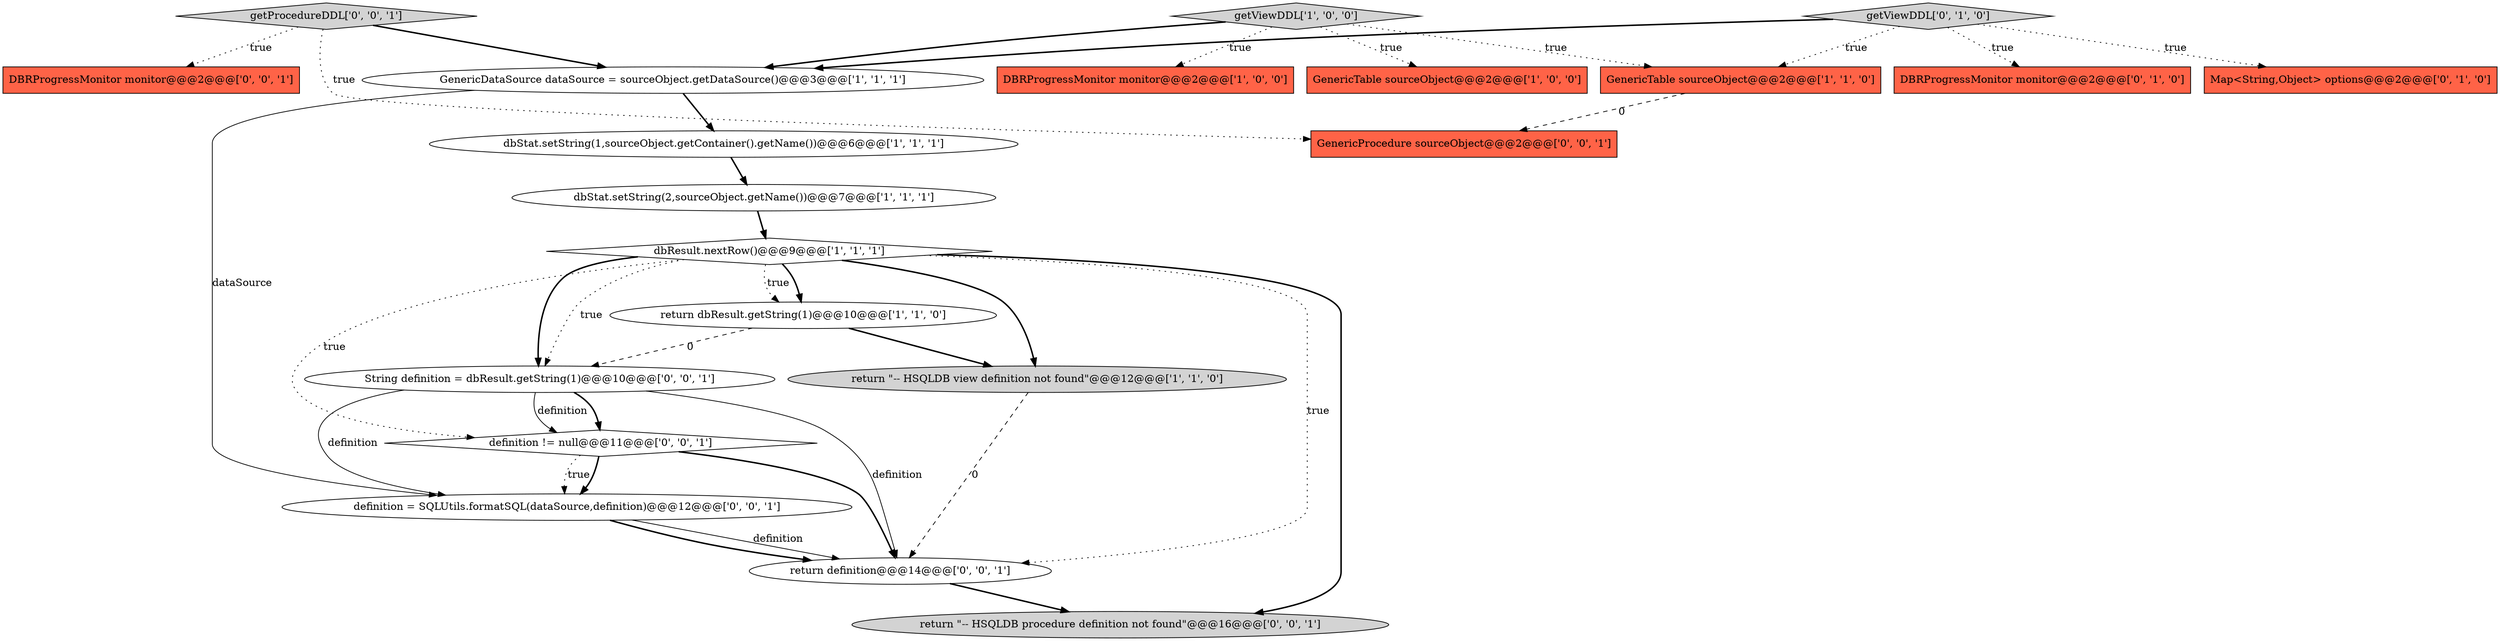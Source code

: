 digraph {
18 [style = filled, label = "String definition = dbResult.getString(1)@@@10@@@['0', '0', '1']", fillcolor = white, shape = ellipse image = "AAA0AAABBB3BBB"];
1 [style = filled, label = "dbResult.nextRow()@@@9@@@['1', '1', '1']", fillcolor = white, shape = diamond image = "AAA0AAABBB1BBB"];
15 [style = filled, label = "getProcedureDDL['0', '0', '1']", fillcolor = lightgray, shape = diamond image = "AAA0AAABBB3BBB"];
8 [style = filled, label = "dbStat.setString(1,sourceObject.getContainer().getName())@@@6@@@['1', '1', '1']", fillcolor = white, shape = ellipse image = "AAA0AAABBB1BBB"];
3 [style = filled, label = "getViewDDL['1', '0', '0']", fillcolor = lightgray, shape = diamond image = "AAA0AAABBB1BBB"];
19 [style = filled, label = "definition != null@@@11@@@['0', '0', '1']", fillcolor = white, shape = diamond image = "AAA0AAABBB3BBB"];
9 [style = filled, label = "GenericTable sourceObject@@@2@@@['1', '1', '0']", fillcolor = tomato, shape = box image = "AAA0AAABBB1BBB"];
2 [style = filled, label = "DBRProgressMonitor monitor@@@2@@@['1', '0', '0']", fillcolor = tomato, shape = box image = "AAA0AAABBB1BBB"];
7 [style = filled, label = "return \"-- HSQLDB view definition not found\"@@@12@@@['1', '1', '0']", fillcolor = lightgray, shape = ellipse image = "AAA0AAABBB1BBB"];
14 [style = filled, label = "DBRProgressMonitor monitor@@@2@@@['0', '0', '1']", fillcolor = tomato, shape = box image = "AAA0AAABBB3BBB"];
17 [style = filled, label = "GenericProcedure sourceObject@@@2@@@['0', '0', '1']", fillcolor = tomato, shape = box image = "AAA0AAABBB3BBB"];
20 [style = filled, label = "definition = SQLUtils.formatSQL(dataSource,definition)@@@12@@@['0', '0', '1']", fillcolor = white, shape = ellipse image = "AAA0AAABBB3BBB"];
13 [style = filled, label = "return \"-- HSQLDB procedure definition not found\"@@@16@@@['0', '0', '1']", fillcolor = lightgray, shape = ellipse image = "AAA0AAABBB3BBB"];
4 [style = filled, label = "GenericTable sourceObject@@@2@@@['1', '0', '0']", fillcolor = tomato, shape = box image = "AAA0AAABBB1BBB"];
0 [style = filled, label = "return dbResult.getString(1)@@@10@@@['1', '1', '0']", fillcolor = white, shape = ellipse image = "AAA0AAABBB1BBB"];
12 [style = filled, label = "DBRProgressMonitor monitor@@@2@@@['0', '1', '0']", fillcolor = tomato, shape = box image = "AAA0AAABBB2BBB"];
10 [style = filled, label = "getViewDDL['0', '1', '0']", fillcolor = lightgray, shape = diamond image = "AAA0AAABBB2BBB"];
11 [style = filled, label = "Map<String,Object> options@@@2@@@['0', '1', '0']", fillcolor = tomato, shape = box image = "AAA0AAABBB2BBB"];
16 [style = filled, label = "return definition@@@14@@@['0', '0', '1']", fillcolor = white, shape = ellipse image = "AAA0AAABBB3BBB"];
5 [style = filled, label = "dbStat.setString(2,sourceObject.getName())@@@7@@@['1', '1', '1']", fillcolor = white, shape = ellipse image = "AAA0AAABBB1BBB"];
6 [style = filled, label = "GenericDataSource dataSource = sourceObject.getDataSource()@@@3@@@['1', '1', '1']", fillcolor = white, shape = ellipse image = "AAA0AAABBB1BBB"];
16->13 [style = bold, label=""];
10->12 [style = dotted, label="true"];
7->16 [style = dashed, label="0"];
19->20 [style = dotted, label="true"];
19->20 [style = bold, label=""];
18->19 [style = bold, label=""];
6->20 [style = solid, label="dataSource"];
3->4 [style = dotted, label="true"];
3->6 [style = bold, label=""];
1->18 [style = bold, label=""];
15->6 [style = bold, label=""];
1->0 [style = bold, label=""];
20->16 [style = solid, label="definition"];
3->9 [style = dotted, label="true"];
15->14 [style = dotted, label="true"];
10->9 [style = dotted, label="true"];
1->7 [style = bold, label=""];
10->6 [style = bold, label=""];
1->13 [style = bold, label=""];
1->19 [style = dotted, label="true"];
19->16 [style = bold, label=""];
0->7 [style = bold, label=""];
1->18 [style = dotted, label="true"];
15->17 [style = dotted, label="true"];
5->1 [style = bold, label=""];
18->16 [style = solid, label="definition"];
20->16 [style = bold, label=""];
8->5 [style = bold, label=""];
18->20 [style = solid, label="definition"];
10->11 [style = dotted, label="true"];
9->17 [style = dashed, label="0"];
6->8 [style = bold, label=""];
0->18 [style = dashed, label="0"];
1->16 [style = dotted, label="true"];
1->0 [style = dotted, label="true"];
18->19 [style = solid, label="definition"];
3->2 [style = dotted, label="true"];
}
